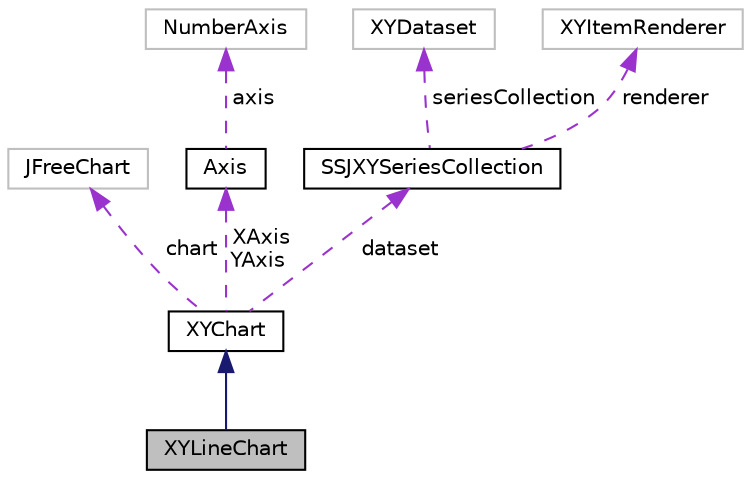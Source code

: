 digraph "XYLineChart"
{
 // INTERACTIVE_SVG=YES
  bgcolor="transparent";
  edge [fontname="Helvetica",fontsize="10",labelfontname="Helvetica",labelfontsize="10"];
  node [fontname="Helvetica",fontsize="10",shape=record];
  Node5 [label="XYLineChart",height=0.2,width=0.4,color="black", fillcolor="grey75", style="filled", fontcolor="black"];
  Node6 -> Node5 [dir="back",color="midnightblue",fontsize="10",style="solid",fontname="Helvetica"];
  Node6 [label="XYChart",height=0.2,width=0.4,color="black",URL="$d9/d14/classumontreal_1_1ssj_1_1charts_1_1XYChart.html",tooltip="This class provides tools to create charts from data in a simple way. "];
  Node7 -> Node6 [dir="back",color="darkorchid3",fontsize="10",style="dashed",label=" chart" ,fontname="Helvetica"];
  Node7 [label="JFreeChart",height=0.2,width=0.4,color="grey75"];
  Node8 -> Node6 [dir="back",color="darkorchid3",fontsize="10",style="dashed",label=" XAxis\nYAxis" ,fontname="Helvetica"];
  Node8 [label="Axis",height=0.2,width=0.4,color="black",URL="$d4/de2/classumontreal_1_1ssj_1_1charts_1_1Axis.html",tooltip="Represents an axis of a chart encapsulated by an instance of XYChart. "];
  Node9 -> Node8 [dir="back",color="darkorchid3",fontsize="10",style="dashed",label=" axis" ,fontname="Helvetica"];
  Node9 [label="NumberAxis",height=0.2,width=0.4,color="grey75"];
  Node10 -> Node6 [dir="back",color="darkorchid3",fontsize="10",style="dashed",label=" dataset" ,fontname="Helvetica"];
  Node10 [label="SSJXYSeriesCollection",height=0.2,width=0.4,color="black",URL="$d2/d77/classumontreal_1_1ssj_1_1charts_1_1SSJXYSeriesCollection.html",tooltip="Stores data used in a XYChart. "];
  Node11 -> Node10 [dir="back",color="darkorchid3",fontsize="10",style="dashed",label=" seriesCollection" ,fontname="Helvetica"];
  Node11 [label="XYDataset",height=0.2,width=0.4,color="grey75"];
  Node12 -> Node10 [dir="back",color="darkorchid3",fontsize="10",style="dashed",label=" renderer" ,fontname="Helvetica"];
  Node12 [label="XYItemRenderer",height=0.2,width=0.4,color="grey75"];
}
